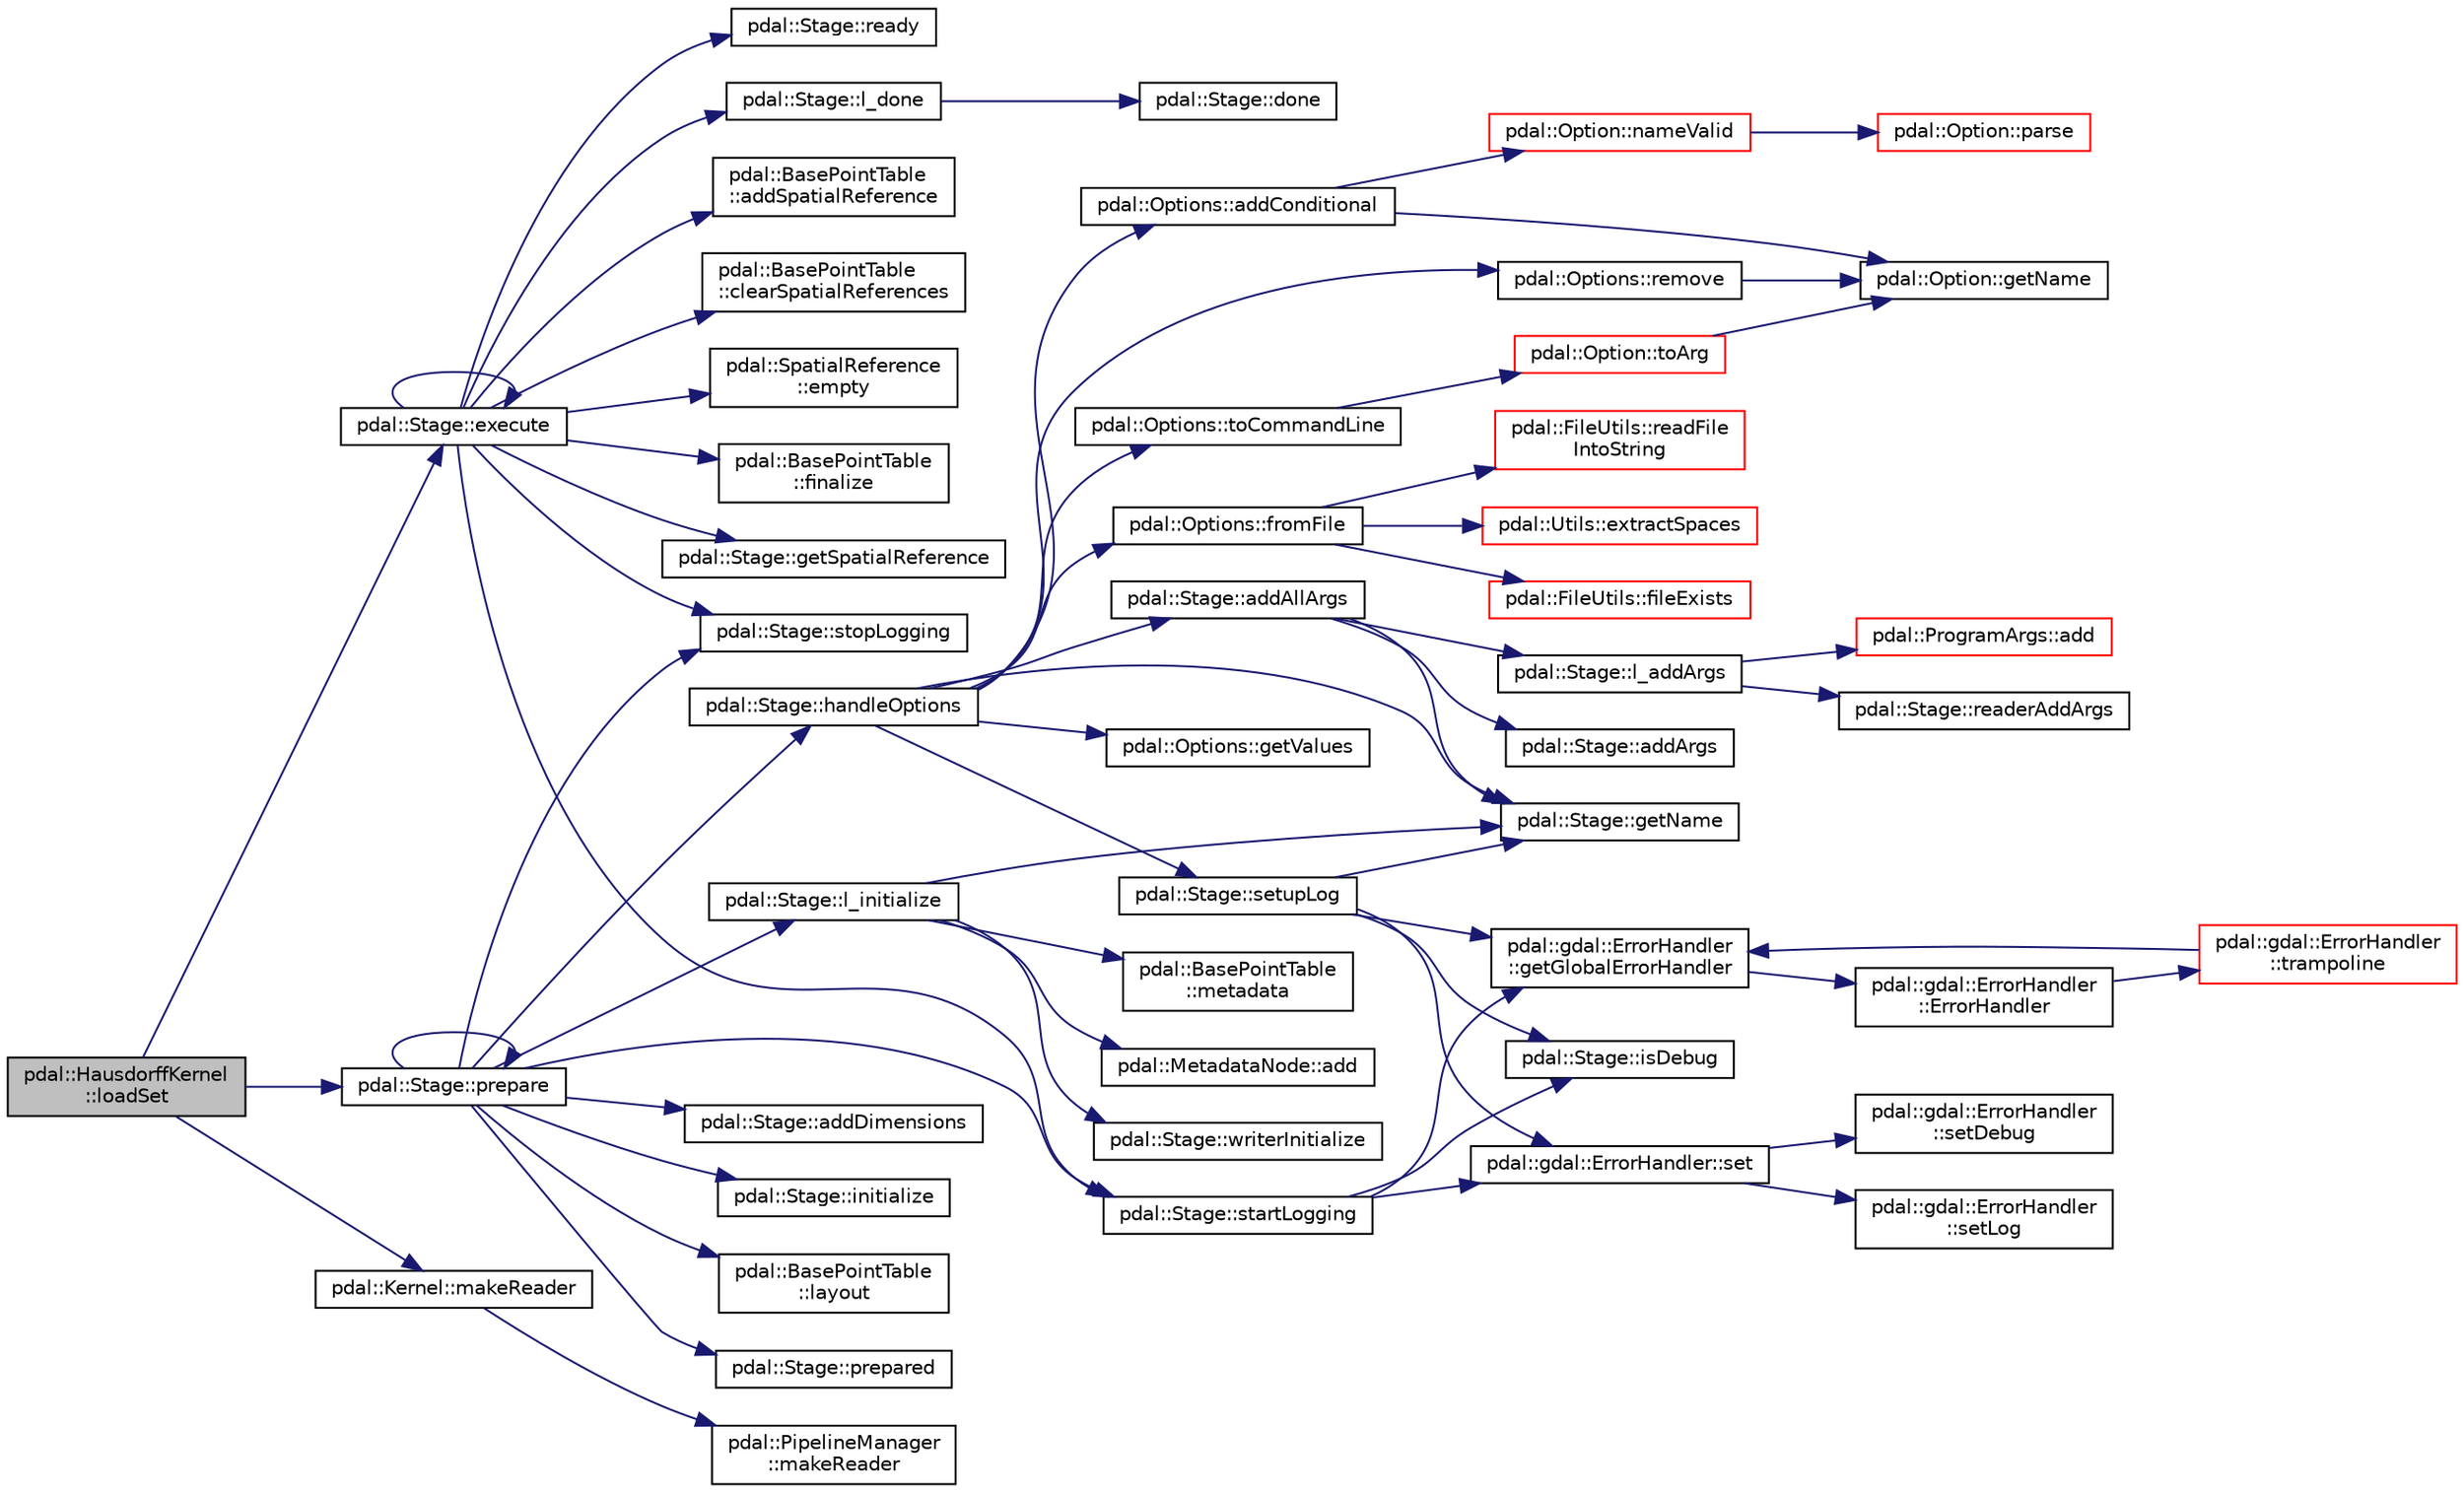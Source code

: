 digraph "pdal::HausdorffKernel::loadSet"
{
  edge [fontname="Helvetica",fontsize="10",labelfontname="Helvetica",labelfontsize="10"];
  node [fontname="Helvetica",fontsize="10",shape=record];
  rankdir="LR";
  Node1 [label="pdal::HausdorffKernel\l::loadSet",height=0.2,width=0.4,color="black", fillcolor="grey75", style="filled", fontcolor="black"];
  Node1 -> Node2 [color="midnightblue",fontsize="10",style="solid",fontname="Helvetica"];
  Node2 [label="pdal::Stage::execute",height=0.2,width=0.4,color="black", fillcolor="white", style="filled",URL="$classpdal_1_1Stage.html#a1615c4aa5ec5e48f90d73f0e7a796935"];
  Node2 -> Node3 [color="midnightblue",fontsize="10",style="solid",fontname="Helvetica"];
  Node3 [label="pdal::BasePointTable\l::addSpatialReference",height=0.2,width=0.4,color="black", fillcolor="white", style="filled",URL="$classpdal_1_1BasePointTable.html#a670592aca912391f1a90073a2031e5e0"];
  Node2 -> Node4 [color="midnightblue",fontsize="10",style="solid",fontname="Helvetica"];
  Node4 [label="pdal::BasePointTable\l::clearSpatialReferences",height=0.2,width=0.4,color="black", fillcolor="white", style="filled",URL="$classpdal_1_1BasePointTable.html#aa3ed63a9e1a8897ccb7dc81a614f6141"];
  Node2 -> Node5 [color="midnightblue",fontsize="10",style="solid",fontname="Helvetica"];
  Node5 [label="pdal::SpatialReference\l::empty",height=0.2,width=0.4,color="black", fillcolor="white", style="filled",URL="$classpdal_1_1SpatialReference.html#a48fa2f7e79ea172b62ad2e874ff01610"];
  Node2 -> Node2 [color="midnightblue",fontsize="10",style="solid",fontname="Helvetica"];
  Node2 -> Node6 [color="midnightblue",fontsize="10",style="solid",fontname="Helvetica"];
  Node6 [label="pdal::BasePointTable\l::finalize",height=0.2,width=0.4,color="black", fillcolor="white", style="filled",URL="$classpdal_1_1BasePointTable.html#a2554cd260c437c9b1e4a017a28a5c7de"];
  Node2 -> Node7 [color="midnightblue",fontsize="10",style="solid",fontname="Helvetica"];
  Node7 [label="pdal::Stage::getSpatialReference",height=0.2,width=0.4,color="black", fillcolor="white", style="filled",URL="$classpdal_1_1Stage.html#a9889b4446f40daa6f4cd7bfe3c567839"];
  Node2 -> Node8 [color="midnightblue",fontsize="10",style="solid",fontname="Helvetica"];
  Node8 [label="pdal::Stage::l_done",height=0.2,width=0.4,color="black", fillcolor="white", style="filled",URL="$classpdal_1_1Stage.html#a1b00532ede55b90a7b6332a2966f5626"];
  Node8 -> Node9 [color="midnightblue",fontsize="10",style="solid",fontname="Helvetica"];
  Node9 [label="pdal::Stage::done",height=0.2,width=0.4,color="black", fillcolor="white", style="filled",URL="$classpdal_1_1Stage.html#a2444e73dc41bfc0b94981909595ef2ca"];
  Node2 -> Node10 [color="midnightblue",fontsize="10",style="solid",fontname="Helvetica"];
  Node10 [label="pdal::Stage::ready",height=0.2,width=0.4,color="black", fillcolor="white", style="filled",URL="$classpdal_1_1Stage.html#afb562c59c53ed8120df9106655eb2543"];
  Node2 -> Node11 [color="midnightblue",fontsize="10",style="solid",fontname="Helvetica"];
  Node11 [label="pdal::Stage::startLogging",height=0.2,width=0.4,color="black", fillcolor="white", style="filled",URL="$classpdal_1_1Stage.html#a74cf636cb0f633411e4e40dcd718508a"];
  Node11 -> Node12 [color="midnightblue",fontsize="10",style="solid",fontname="Helvetica"];
  Node12 [label="pdal::gdal::ErrorHandler\l::getGlobalErrorHandler",height=0.2,width=0.4,color="black", fillcolor="white", style="filled",URL="$classpdal_1_1gdal_1_1ErrorHandler.html#a56e0125595a43bf3b0cbd0b9a4bc55ea"];
  Node12 -> Node13 [color="midnightblue",fontsize="10",style="solid",fontname="Helvetica"];
  Node13 [label="pdal::gdal::ErrorHandler\l::ErrorHandler",height=0.2,width=0.4,color="black", fillcolor="white", style="filled",URL="$classpdal_1_1gdal_1_1ErrorHandler.html#a73215504640551589024d36018f81d33"];
  Node13 -> Node14 [color="midnightblue",fontsize="10",style="solid",fontname="Helvetica"];
  Node14 [label="pdal::gdal::ErrorHandler\l::trampoline",height=0.2,width=0.4,color="red", fillcolor="white", style="filled",URL="$classpdal_1_1gdal_1_1ErrorHandler.html#a6381c703007e462e66d9906c806ec0a4"];
  Node14 -> Node12 [color="midnightblue",fontsize="10",style="solid",fontname="Helvetica"];
  Node11 -> Node15 [color="midnightblue",fontsize="10",style="solid",fontname="Helvetica"];
  Node15 [label="pdal::Stage::isDebug",height=0.2,width=0.4,color="black", fillcolor="white", style="filled",URL="$classpdal_1_1Stage.html#aec4fb27c40bb4b032ff003a89a950dd4"];
  Node11 -> Node16 [color="midnightblue",fontsize="10",style="solid",fontname="Helvetica"];
  Node16 [label="pdal::gdal::ErrorHandler::set",height=0.2,width=0.4,color="black", fillcolor="white", style="filled",URL="$classpdal_1_1gdal_1_1ErrorHandler.html#ace1cff928ab179f671181ebaf4d280a4"];
  Node16 -> Node17 [color="midnightblue",fontsize="10",style="solid",fontname="Helvetica"];
  Node17 [label="pdal::gdal::ErrorHandler\l::setLog",height=0.2,width=0.4,color="black", fillcolor="white", style="filled",URL="$classpdal_1_1gdal_1_1ErrorHandler.html#abe7fbf19bfcfbb0be1c8ae934bd5c9d2"];
  Node16 -> Node18 [color="midnightblue",fontsize="10",style="solid",fontname="Helvetica"];
  Node18 [label="pdal::gdal::ErrorHandler\l::setDebug",height=0.2,width=0.4,color="black", fillcolor="white", style="filled",URL="$classpdal_1_1gdal_1_1ErrorHandler.html#a61ea2c53f778817785d39cd9fc6a81a6"];
  Node2 -> Node19 [color="midnightblue",fontsize="10",style="solid",fontname="Helvetica"];
  Node19 [label="pdal::Stage::stopLogging",height=0.2,width=0.4,color="black", fillcolor="white", style="filled",URL="$classpdal_1_1Stage.html#ae49e996fe285350923a3bf44d027adad"];
  Node1 -> Node20 [color="midnightblue",fontsize="10",style="solid",fontname="Helvetica"];
  Node20 [label="pdal::Kernel::makeReader",height=0.2,width=0.4,color="black", fillcolor="white", style="filled",URL="$classpdal_1_1Kernel.html#a96467a73a6f109cf7c04275a4bd76aa8"];
  Node20 -> Node21 [color="midnightblue",fontsize="10",style="solid",fontname="Helvetica"];
  Node21 [label="pdal::PipelineManager\l::makeReader",height=0.2,width=0.4,color="black", fillcolor="white", style="filled",URL="$classpdal_1_1PipelineManager.html#a1ed693ba560749af6f5a20e73474b09b"];
  Node1 -> Node22 [color="midnightblue",fontsize="10",style="solid",fontname="Helvetica"];
  Node22 [label="pdal::Stage::prepare",height=0.2,width=0.4,color="black", fillcolor="white", style="filled",URL="$classpdal_1_1Stage.html#a4b9296a59f8852b3d08630f1086bfbea"];
  Node22 -> Node23 [color="midnightblue",fontsize="10",style="solid",fontname="Helvetica"];
  Node23 [label="pdal::Stage::addDimensions",height=0.2,width=0.4,color="black", fillcolor="white", style="filled",URL="$classpdal_1_1Stage.html#a7ec627c76e1c30fc53780bd81d08d4ad"];
  Node22 -> Node24 [color="midnightblue",fontsize="10",style="solid",fontname="Helvetica"];
  Node24 [label="pdal::Stage::handleOptions",height=0.2,width=0.4,color="black", fillcolor="white", style="filled",URL="$classpdal_1_1Stage.html#a75f17f9b67f48f6aab1d98aadefc4d5c"];
  Node24 -> Node25 [color="midnightblue",fontsize="10",style="solid",fontname="Helvetica"];
  Node25 [label="pdal::Stage::addAllArgs",height=0.2,width=0.4,color="black", fillcolor="white", style="filled",URL="$classpdal_1_1Stage.html#a75ff99f7b665c6573e304ed4148dd99e"];
  Node25 -> Node26 [color="midnightblue",fontsize="10",style="solid",fontname="Helvetica"];
  Node26 [label="pdal::Stage::addArgs",height=0.2,width=0.4,color="black", fillcolor="white", style="filled",URL="$classpdal_1_1Stage.html#a3f15d8fc5456be812aafc84000d8e621"];
  Node25 -> Node27 [color="midnightblue",fontsize="10",style="solid",fontname="Helvetica"];
  Node27 [label="pdal::Stage::getName",height=0.2,width=0.4,color="black", fillcolor="white", style="filled",URL="$classpdal_1_1Stage.html#a6c81d6fbbac17ebe4cd63806916cc750"];
  Node25 -> Node28 [color="midnightblue",fontsize="10",style="solid",fontname="Helvetica"];
  Node28 [label="pdal::Stage::l_addArgs",height=0.2,width=0.4,color="black", fillcolor="white", style="filled",URL="$classpdal_1_1Stage.html#ae89a62fb39c52a2067fc318359065625"];
  Node28 -> Node29 [color="midnightblue",fontsize="10",style="solid",fontname="Helvetica"];
  Node29 [label="pdal::ProgramArgs::add",height=0.2,width=0.4,color="red", fillcolor="white", style="filled",URL="$classpdal_1_1ProgramArgs.html#a9f773618ed928e9cef78aa1bf8278784"];
  Node28 -> Node30 [color="midnightblue",fontsize="10",style="solid",fontname="Helvetica"];
  Node30 [label="pdal::Stage::readerAddArgs",height=0.2,width=0.4,color="black", fillcolor="white", style="filled",URL="$classpdal_1_1Stage.html#af186e56bcda662a1342914818d490272"];
  Node24 -> Node31 [color="midnightblue",fontsize="10",style="solid",fontname="Helvetica"];
  Node31 [label="pdal::Options::getValues",height=0.2,width=0.4,color="black", fillcolor="white", style="filled",URL="$classpdal_1_1Options.html#a99aa4c0c7ba443d584f741d22d37f6a5"];
  Node24 -> Node32 [color="midnightblue",fontsize="10",style="solid",fontname="Helvetica"];
  Node32 [label="pdal::Options::addConditional",height=0.2,width=0.4,color="black", fillcolor="white", style="filled",URL="$classpdal_1_1Options.html#aab2dd4f9208512ad8c38a71ad9d2c98b"];
  Node32 -> Node33 [color="midnightblue",fontsize="10",style="solid",fontname="Helvetica"];
  Node33 [label="pdal::Option::nameValid",height=0.2,width=0.4,color="red", fillcolor="white", style="filled",URL="$classpdal_1_1Option.html#aef4422b88464a9cad83b3c11bf1f8cdd"];
  Node33 -> Node34 [color="midnightblue",fontsize="10",style="solid",fontname="Helvetica"];
  Node34 [label="pdal::Option::parse",height=0.2,width=0.4,color="red", fillcolor="white", style="filled",URL="$classpdal_1_1Option.html#a978a36cf9180d3636ea770988961952b"];
  Node32 -> Node35 [color="midnightblue",fontsize="10",style="solid",fontname="Helvetica"];
  Node35 [label="pdal::Option::getName",height=0.2,width=0.4,color="black", fillcolor="white", style="filled",URL="$classpdal_1_1Option.html#ad2b7a736742fb343e421fa326ef45c23"];
  Node24 -> Node36 [color="midnightblue",fontsize="10",style="solid",fontname="Helvetica"];
  Node36 [label="pdal::Options::fromFile",height=0.2,width=0.4,color="black", fillcolor="white", style="filled",URL="$classpdal_1_1Options.html#a541bdbfe72511dad8a22236f0a3cb2ab"];
  Node36 -> Node37 [color="midnightblue",fontsize="10",style="solid",fontname="Helvetica"];
  Node37 [label="pdal::FileUtils::fileExists",height=0.2,width=0.4,color="red", fillcolor="white", style="filled",URL="$namespacepdal_1_1FileUtils.html#ae2b8f1ddc38b0033b685a0bde6106ba1"];
  Node36 -> Node38 [color="midnightblue",fontsize="10",style="solid",fontname="Helvetica"];
  Node38 [label="pdal::FileUtils::readFile\lIntoString",height=0.2,width=0.4,color="red", fillcolor="white", style="filled",URL="$namespacepdal_1_1FileUtils.html#a183613921413dc5f8fe3efe45763945c"];
  Node36 -> Node39 [color="midnightblue",fontsize="10",style="solid",fontname="Helvetica"];
  Node39 [label="pdal::Utils::extractSpaces",height=0.2,width=0.4,color="red", fillcolor="white", style="filled",URL="$namespacepdal_1_1Utils.html#a9bda8c5dbe5ef7cf66e99ba022184934"];
  Node24 -> Node40 [color="midnightblue",fontsize="10",style="solid",fontname="Helvetica"];
  Node40 [label="pdal::Options::remove",height=0.2,width=0.4,color="black", fillcolor="white", style="filled",URL="$classpdal_1_1Options.html#a0d9ebe7f77b36dea85b51eb0098a5df0"];
  Node40 -> Node35 [color="midnightblue",fontsize="10",style="solid",fontname="Helvetica"];
  Node24 -> Node41 [color="midnightblue",fontsize="10",style="solid",fontname="Helvetica"];
  Node41 [label="pdal::Options::toCommandLine",height=0.2,width=0.4,color="black", fillcolor="white", style="filled",URL="$classpdal_1_1Options.html#afb18dcc4f3883b8413171db00482959c"];
  Node41 -> Node42 [color="midnightblue",fontsize="10",style="solid",fontname="Helvetica"];
  Node42 [label="pdal::Option::toArg",height=0.2,width=0.4,color="red", fillcolor="white", style="filled",URL="$classpdal_1_1Option.html#a7fabeedf415bb4253e0b5d625c2717db"];
  Node42 -> Node35 [color="midnightblue",fontsize="10",style="solid",fontname="Helvetica"];
  Node24 -> Node27 [color="midnightblue",fontsize="10",style="solid",fontname="Helvetica"];
  Node24 -> Node43 [color="midnightblue",fontsize="10",style="solid",fontname="Helvetica"];
  Node43 [label="pdal::Stage::setupLog",height=0.2,width=0.4,color="black", fillcolor="white", style="filled",URL="$classpdal_1_1Stage.html#ab94db25b14b94de1f62f9738327accd2"];
  Node43 -> Node27 [color="midnightblue",fontsize="10",style="solid",fontname="Helvetica"];
  Node43 -> Node12 [color="midnightblue",fontsize="10",style="solid",fontname="Helvetica"];
  Node43 -> Node16 [color="midnightblue",fontsize="10",style="solid",fontname="Helvetica"];
  Node43 -> Node15 [color="midnightblue",fontsize="10",style="solid",fontname="Helvetica"];
  Node22 -> Node44 [color="midnightblue",fontsize="10",style="solid",fontname="Helvetica"];
  Node44 [label="pdal::Stage::initialize",height=0.2,width=0.4,color="black", fillcolor="white", style="filled",URL="$classpdal_1_1Stage.html#a5b422f842a6374b448439df99fe6e07e"];
  Node22 -> Node45 [color="midnightblue",fontsize="10",style="solid",fontname="Helvetica"];
  Node45 [label="pdal::Stage::l_initialize",height=0.2,width=0.4,color="black", fillcolor="white", style="filled",URL="$classpdal_1_1Stage.html#a6c85dfbf6a674dbc2eda76a79efada48"];
  Node45 -> Node46 [color="midnightblue",fontsize="10",style="solid",fontname="Helvetica"];
  Node46 [label="pdal::BasePointTable\l::metadata",height=0.2,width=0.4,color="black", fillcolor="white", style="filled",URL="$classpdal_1_1BasePointTable.html#a03429472e71e5dd323bc92319f4a9df6"];
  Node45 -> Node47 [color="midnightblue",fontsize="10",style="solid",fontname="Helvetica"];
  Node47 [label="pdal::MetadataNode::add",height=0.2,width=0.4,color="black", fillcolor="white", style="filled",URL="$classpdal_1_1MetadataNode.html#af2c1c5d91f6ab47a804aa8a0a1b043c2"];
  Node45 -> Node27 [color="midnightblue",fontsize="10",style="solid",fontname="Helvetica"];
  Node45 -> Node48 [color="midnightblue",fontsize="10",style="solid",fontname="Helvetica"];
  Node48 [label="pdal::Stage::writerInitialize",height=0.2,width=0.4,color="black", fillcolor="white", style="filled",URL="$classpdal_1_1Stage.html#a0d7c0bb23ed18577b1aa58b02448487f"];
  Node22 -> Node49 [color="midnightblue",fontsize="10",style="solid",fontname="Helvetica"];
  Node49 [label="pdal::BasePointTable\l::layout",height=0.2,width=0.4,color="black", fillcolor="white", style="filled",URL="$classpdal_1_1BasePointTable.html#a7e3a12a1f29e6cd10d8669ed3d07eb94"];
  Node22 -> Node22 [color="midnightblue",fontsize="10",style="solid",fontname="Helvetica"];
  Node22 -> Node50 [color="midnightblue",fontsize="10",style="solid",fontname="Helvetica"];
  Node50 [label="pdal::Stage::prepared",height=0.2,width=0.4,color="black", fillcolor="white", style="filled",URL="$classpdal_1_1Stage.html#affff6bc9dbff793d074d76333c5732dd"];
  Node22 -> Node11 [color="midnightblue",fontsize="10",style="solid",fontname="Helvetica"];
  Node22 -> Node19 [color="midnightblue",fontsize="10",style="solid",fontname="Helvetica"];
}
